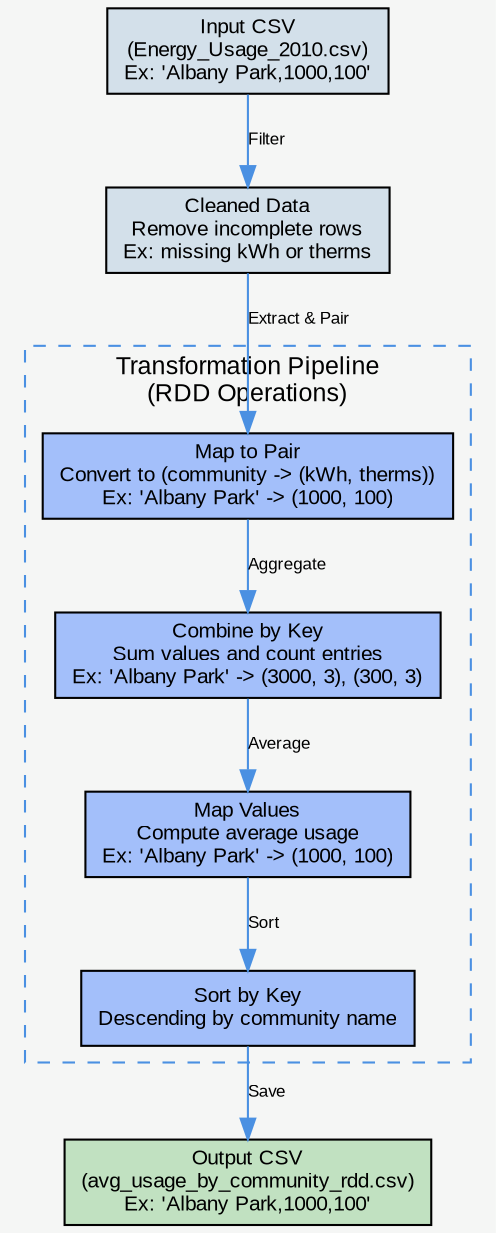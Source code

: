 digraph Analysis1 {
    graph [bgcolor="#F5F6F5", fontname="Arial", fontsize=12];
    node [shape=box, style=filled, fillcolor="#E6ECEF", fontname="Arial", fontsize=10];
    edge [color="#4A90E2", fontname="Arial", fontsize=8];

    // Input Node
    Input [label="Input CSV\n(Energy_Usage_2010.csv)\nEx: 'Albany Park,1000,100'", fillcolor="#D3E0EA"];

    // Cleaning Node
    CleanedData [label="Cleaned Data\nRemove incomplete rows\nEx: missing kWh or therms", fillcolor="#D3E0EA"];

    // Transformation Nodes with clearer explanations
    MapToPair [label="Map to Pair\nConvert to (community -> (kWh, therms))\nEx: 'Albany Park' -> (1000, 100)", fillcolor="#A3BFFA"];
    CombineByKey [label="Combine by Key\nSum values and count entries\nEx: 'Albany Park' -> (3000, 3), (300, 3)", fillcolor="#A3BFFA"];
    MapValues [label="Map Values\nCompute average usage\nEx: 'Albany Park' -> (1000, 100)", fillcolor="#A3BFFA"];
    SortByKey [label="Sort by Key\nDescending by community name", fillcolor="#A3BFFA"];

    // Output Node
    Output [label="Output CSV\n(avg_usage_by_community_rdd.csv)\nEx: 'Albany Park,1000,100'", fillcolor="#C1E1C1"];

    // Edges
    Input -> CleanedData [label="Filter"];
    CleanedData -> MapToPair [label="Extract & Pair"];
    MapToPair -> CombineByKey [label="Aggregate"];
    CombineByKey -> MapValues [label="Average"];
    MapValues -> SortByKey [label="Sort"];
    SortByKey -> Output [label="Save"];

    // Subgraph for grouping transformations
    subgraph cluster_transform {
    style=dashed;
    color="#4A90E2";
    MapToPair; CombineByKey; MapValues; SortByKey;
    label="Transformation Pipeline\n(RDD Operations)";
    }
}
